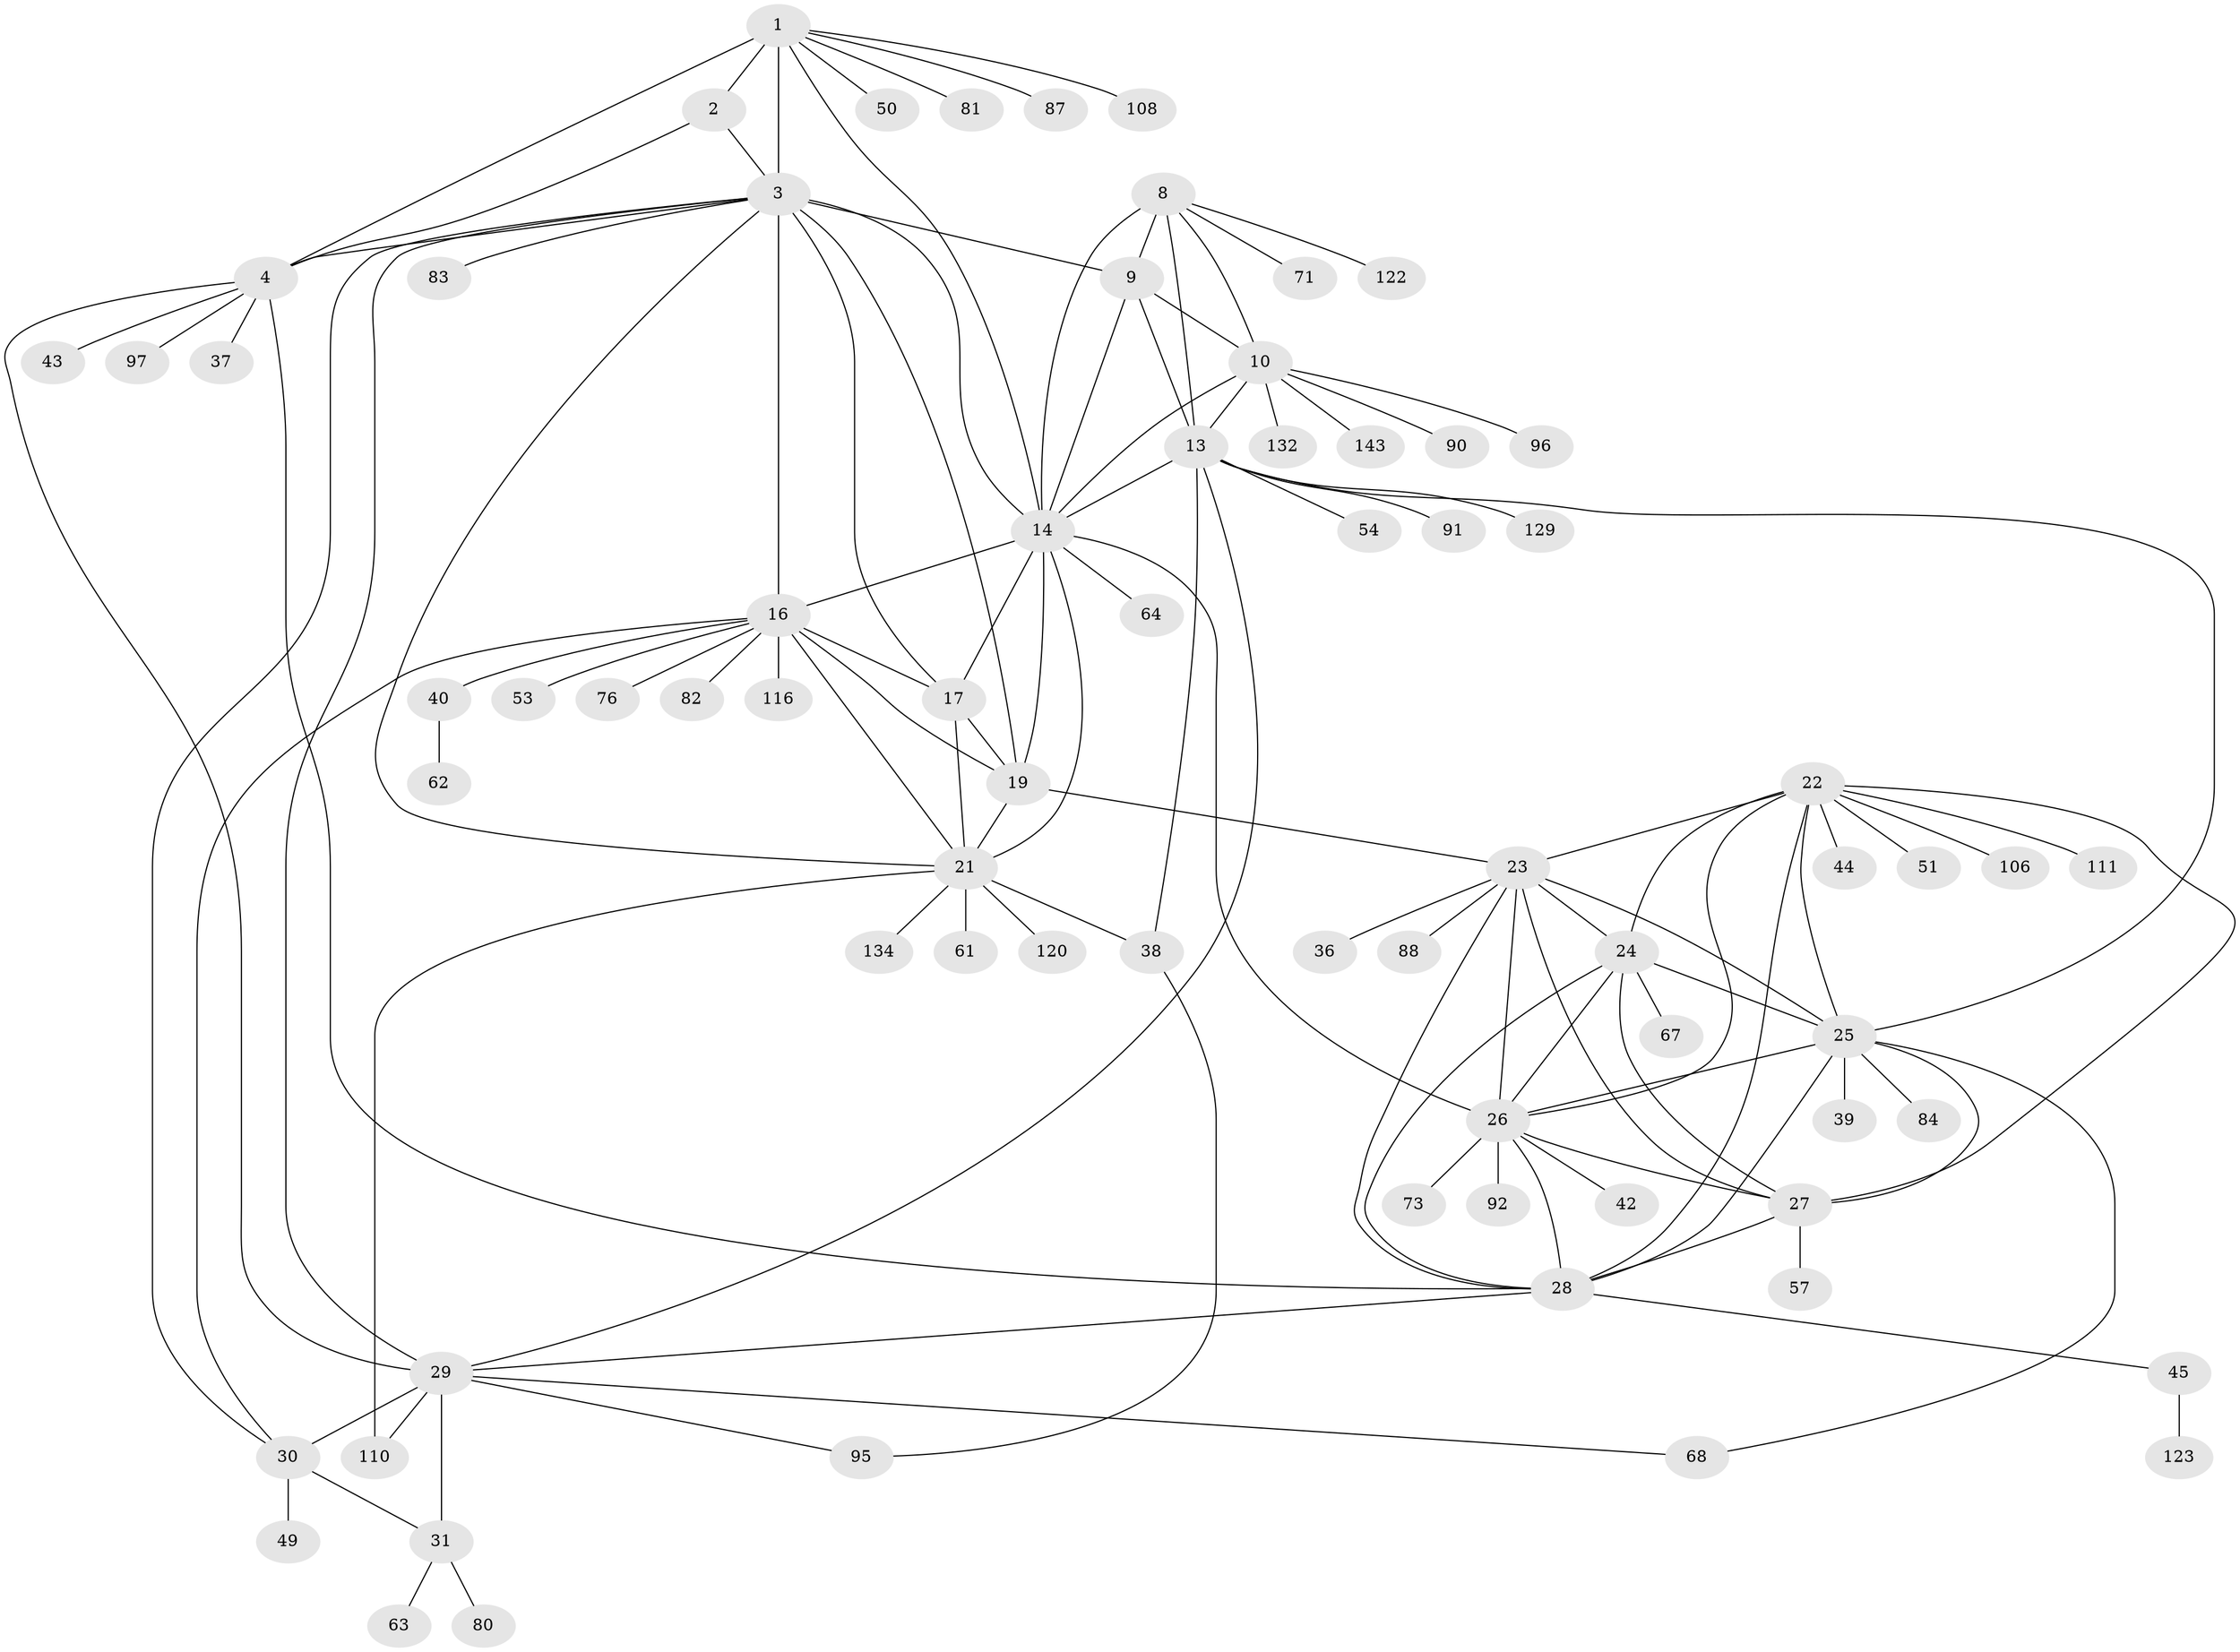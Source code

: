 // original degree distribution, {12: 0.034482758620689655, 10: 0.034482758620689655, 11: 0.041379310344827586, 6: 0.034482758620689655, 9: 0.027586206896551724, 8: 0.034482758620689655, 16: 0.006896551724137931, 7: 0.027586206896551724, 1: 0.6, 4: 0.013793103448275862, 3: 0.041379310344827586, 2: 0.09655172413793103, 5: 0.006896551724137931}
// Generated by graph-tools (version 1.1) at 2025/16/03/09/25 04:16:07]
// undirected, 72 vertices, 120 edges
graph export_dot {
graph [start="1"]
  node [color=gray90,style=filled];
  1 [super="+5+72"];
  2 [super="+65+105+109+139"];
  3 [super="+101+6+15+58+85+56"];
  4;
  8;
  9 [super="+12+11"];
  10 [super="+74"];
  13;
  14 [super="+18+89+141"];
  16 [super="+107+112"];
  17 [super="+138"];
  19 [super="+59"];
  21;
  22;
  23;
  24;
  25 [super="+78+114"];
  26 [super="+70"];
  27;
  28 [super="+98"];
  29 [super="+33"];
  30;
  31 [super="+32+34"];
  36;
  37;
  38 [super="+125+100+48"];
  39;
  40 [super="+113"];
  42;
  43;
  44 [super="+55"];
  45;
  49;
  50;
  51;
  53;
  54;
  57;
  61;
  62;
  63;
  64;
  67;
  68 [super="+127"];
  71;
  73;
  76;
  80;
  81;
  82;
  83;
  84;
  87;
  88 [super="+124+142"];
  90;
  91;
  92;
  95 [super="+128"];
  96 [super="+117+121"];
  97 [super="+102"];
  106;
  108;
  110;
  111;
  116;
  120;
  122;
  123;
  129;
  132;
  134 [super="+135"];
  143;
  1 -- 2 [weight=2];
  1 -- 3 [weight=6];
  1 -- 4 [weight=2];
  1 -- 14;
  1 -- 50;
  1 -- 81;
  1 -- 87;
  1 -- 108;
  2 -- 3 [weight=3];
  2 -- 4;
  3 -- 4 [weight=3];
  3 -- 29;
  3 -- 16 [weight=3];
  3 -- 83;
  3 -- 17;
  3 -- 19;
  3 -- 21;
  3 -- 30;
  3 -- 14 [weight=3];
  3 -- 9;
  4 -- 28;
  4 -- 29;
  4 -- 37;
  4 -- 43;
  4 -- 97;
  8 -- 9 [weight=3];
  8 -- 10;
  8 -- 13;
  8 -- 14;
  8 -- 71;
  8 -- 122;
  9 -- 10 [weight=3];
  9 -- 13 [weight=3];
  9 -- 14 [weight=3];
  10 -- 13;
  10 -- 14;
  10 -- 90;
  10 -- 96;
  10 -- 132;
  10 -- 143;
  13 -- 14;
  13 -- 25;
  13 -- 29;
  13 -- 54;
  13 -- 91;
  13 -- 129;
  13 -- 38;
  14 -- 64;
  14 -- 16 [weight=2];
  14 -- 17 [weight=2];
  14 -- 19 [weight=2];
  14 -- 21 [weight=2];
  14 -- 26;
  16 -- 17;
  16 -- 19;
  16 -- 21;
  16 -- 30;
  16 -- 40;
  16 -- 53;
  16 -- 76;
  16 -- 82;
  16 -- 116;
  17 -- 19;
  17 -- 21;
  19 -- 21;
  19 -- 23;
  21 -- 38;
  21 -- 61;
  21 -- 110;
  21 -- 120;
  21 -- 134;
  22 -- 23;
  22 -- 24;
  22 -- 25;
  22 -- 26;
  22 -- 27;
  22 -- 28;
  22 -- 44;
  22 -- 51;
  22 -- 106;
  22 -- 111;
  23 -- 24;
  23 -- 25;
  23 -- 26;
  23 -- 27;
  23 -- 28;
  23 -- 36;
  23 -- 88;
  24 -- 25;
  24 -- 26;
  24 -- 27;
  24 -- 28;
  24 -- 67;
  25 -- 26;
  25 -- 27;
  25 -- 28;
  25 -- 39;
  25 -- 68;
  25 -- 84;
  26 -- 27;
  26 -- 28;
  26 -- 42;
  26 -- 73;
  26 -- 92;
  27 -- 28;
  27 -- 57;
  28 -- 45;
  28 -- 29;
  29 -- 30 [weight=2];
  29 -- 31 [weight=8];
  29 -- 68;
  29 -- 95;
  29 -- 110;
  30 -- 31 [weight=4];
  30 -- 49;
  31 -- 80;
  31 -- 63;
  38 -- 95;
  40 -- 62;
  45 -- 123;
}
